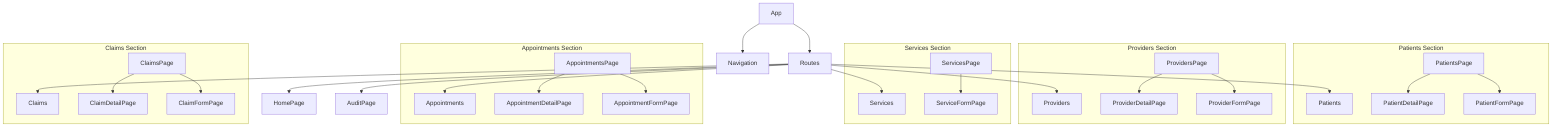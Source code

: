 flowchart TD
    App --> Navigation
    App --> Routes
    
    Routes --> HomePage
    Routes --> PatientsSection
    Routes --> ProvidersSection
    Routes --> ServicesSection
    Routes --> AppointmentsSection
    Routes --> ClaimsSection
    Routes --> AuditPage
    
    subgraph "Patients Section"
        PatientsSection[Patients]
        PatientsPage --> PatientDetailPage
        PatientsPage --> PatientFormPage
    end
    
    subgraph "Providers Section"
        ProvidersSection[Providers]
        ProvidersPage --> ProviderDetailPage
        ProvidersPage --> ProviderFormPage
    end
    
    subgraph "Services Section"
        ServicesSection[Services]
        ServicesPage --> ServiceFormPage
    end
    
    subgraph "Appointments Section"
        AppointmentsSection[Appointments]
        AppointmentsPage --> AppointmentDetailPage
        AppointmentsPage --> AppointmentFormPage
    end
    
    subgraph "Claims Section"
        ClaimsSection[Claims]
        ClaimsPage --> ClaimDetailPage
        ClaimsPage --> ClaimFormPage
    end